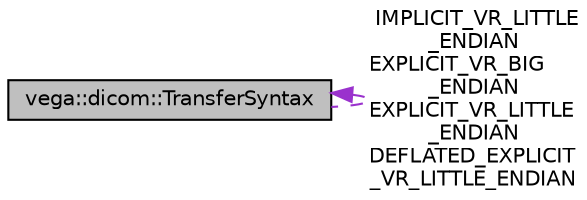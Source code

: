 digraph "vega::dicom::TransferSyntax"
{
  edge [fontname="Helvetica",fontsize="10",labelfontname="Helvetica",labelfontsize="10"];
  node [fontname="Helvetica",fontsize="10",shape=record];
  Node1 [label="vega::dicom::TransferSyntax",height=0.2,width=0.4,color="black", fillcolor="grey75", style="filled", fontcolor="black"];
  Node1 -> Node1 [dir="back",color="darkorchid3",fontsize="10",style="dashed",label=" IMPLICIT_VR_LITTLE\l_ENDIAN\nEXPLICIT_VR_BIG\l_ENDIAN\nEXPLICIT_VR_LITTLE\l_ENDIAN\nDEFLATED_EXPLICIT\l_VR_LITTLE_ENDIAN" ,fontname="Helvetica"];
}
